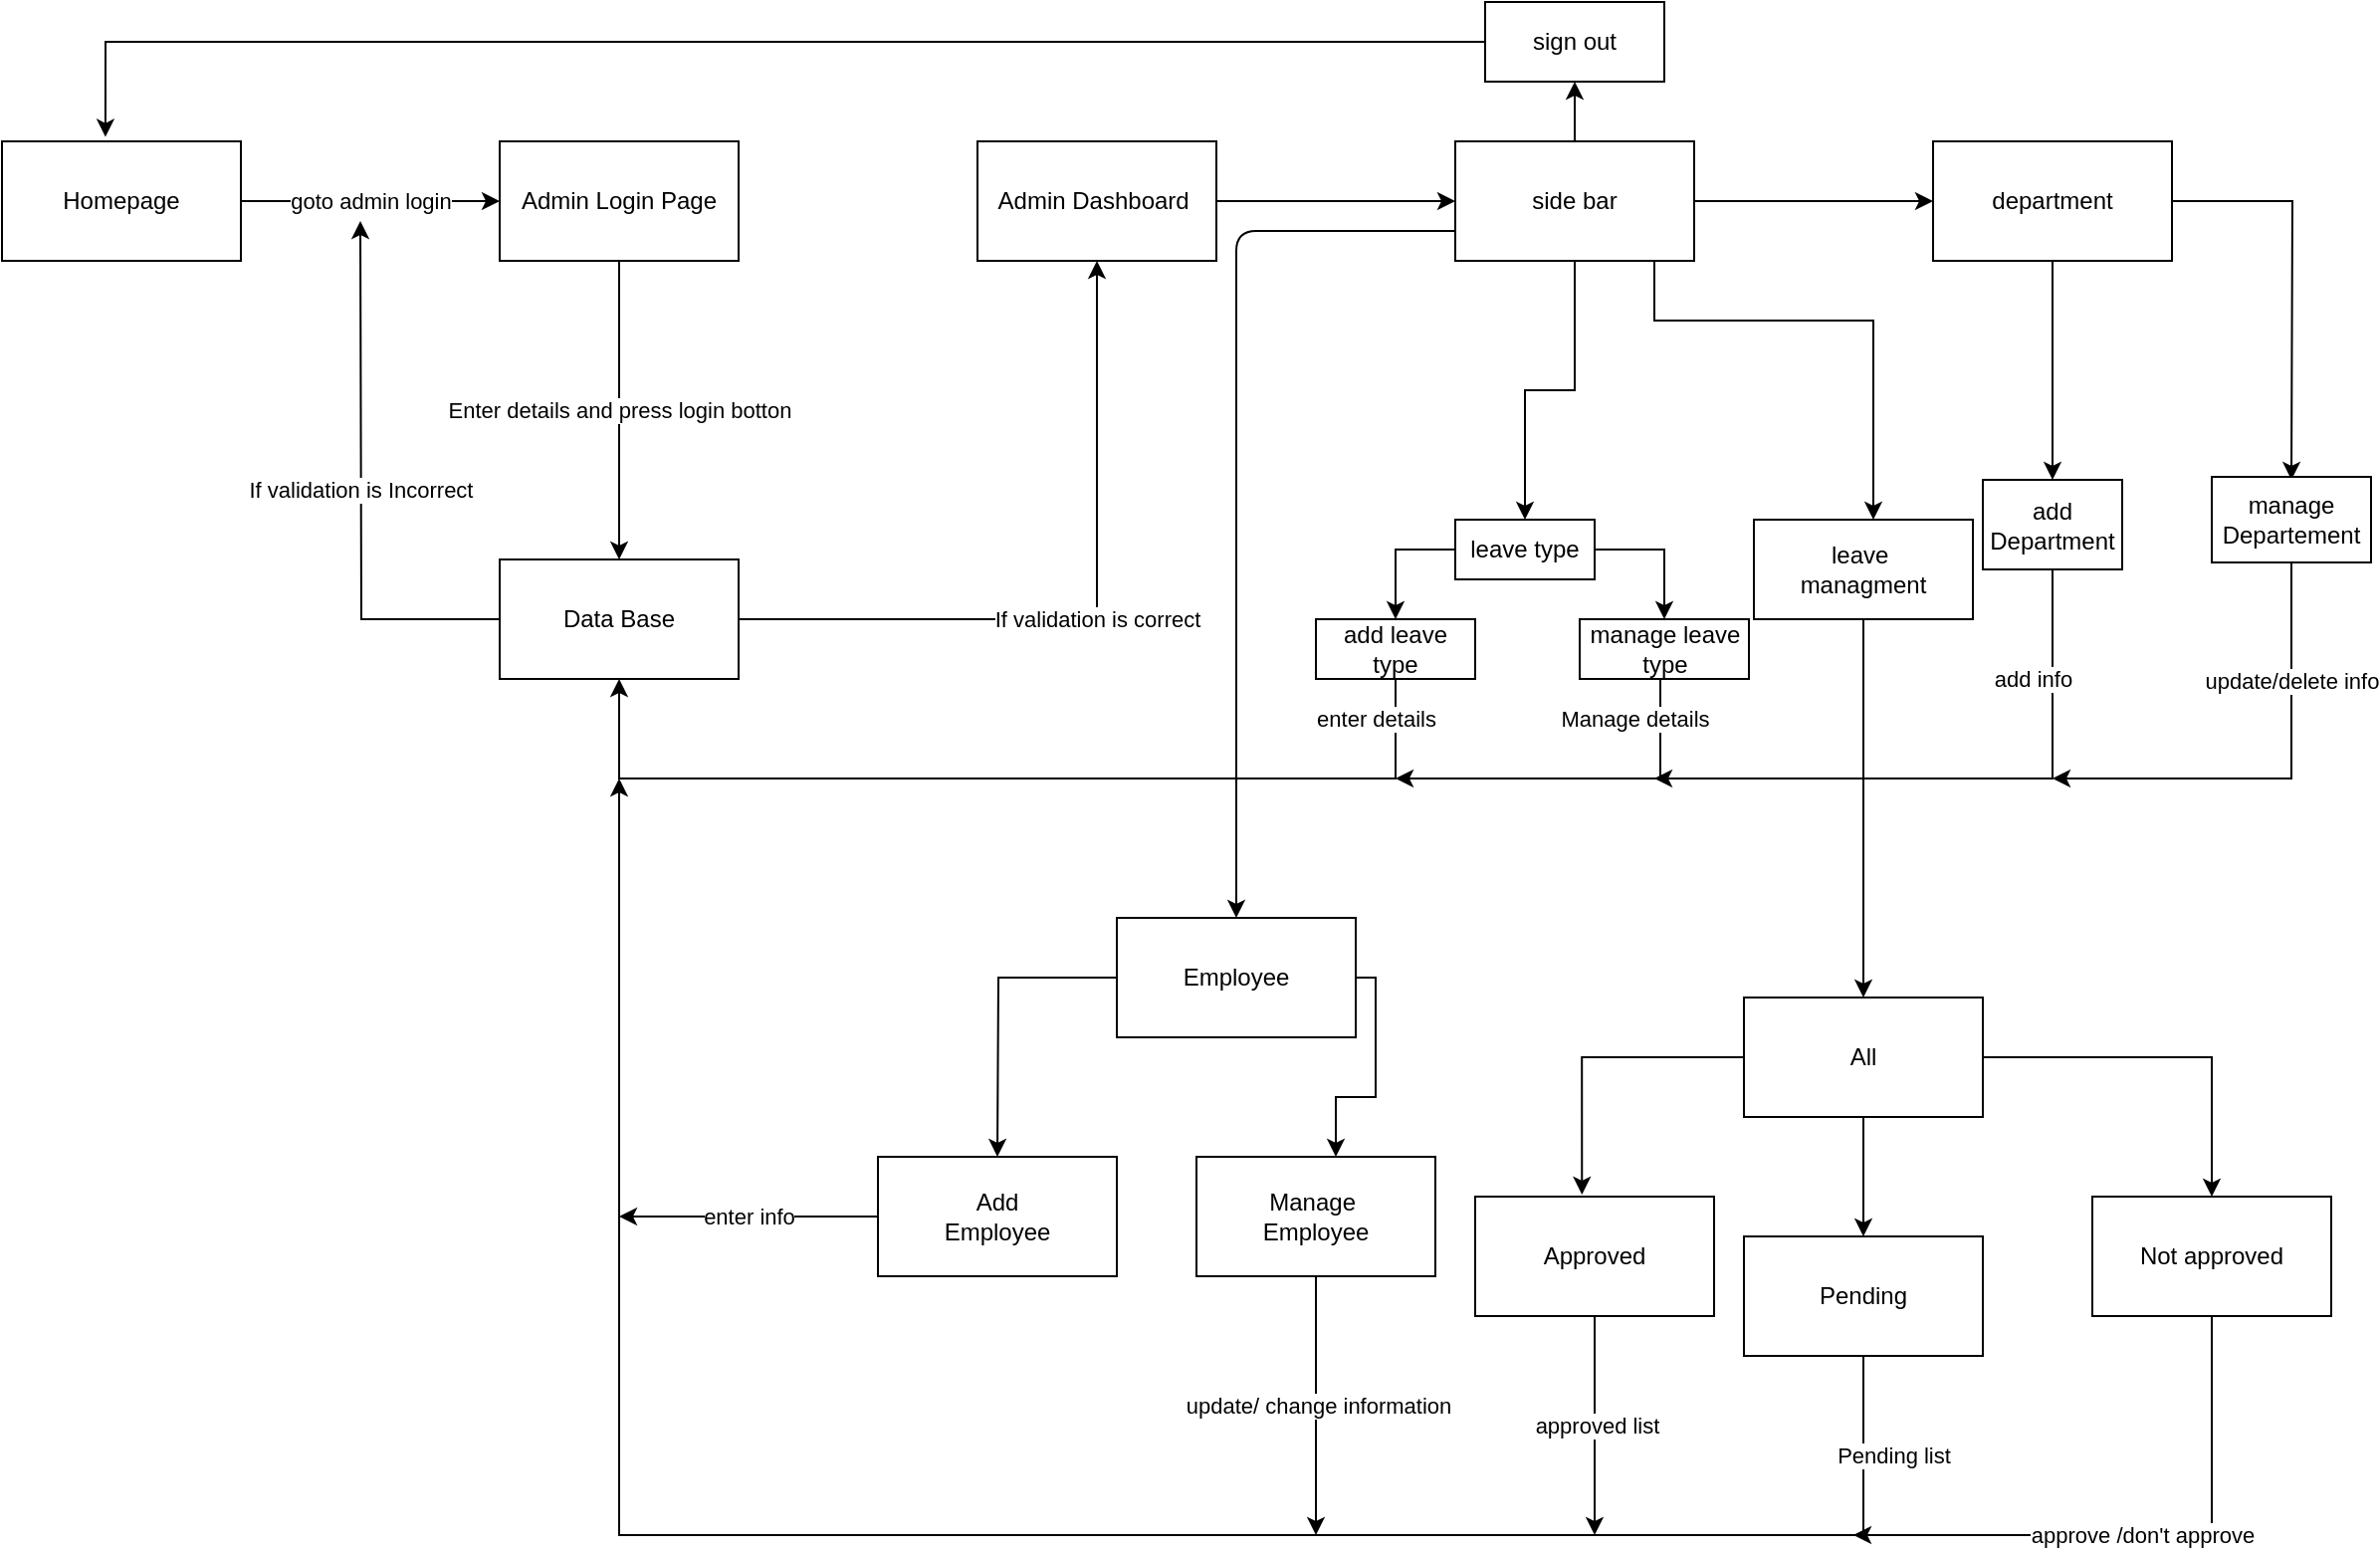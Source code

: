 <mxfile version="10.5.9" type="google"><diagram id="ts1YvLmj-sMU2wyRaQ6t" name="Page-1"><mxGraphModel dx="1010" dy="550" grid="1" gridSize="10" guides="1" tooltips="1" connect="1" arrows="1" fold="1" page="1" pageScale="1" pageWidth="850" pageHeight="1100" math="0" shadow="0"><root><mxCell id="0"/><mxCell id="1" parent="0"/><mxCell id="kFSAl0KHNYgXmqQarkSs-11" value="goto admin login" style="edgeStyle=orthogonalEdgeStyle;rounded=0;orthogonalLoop=1;jettySize=auto;html=1;entryX=0;entryY=0.5;entryDx=0;entryDy=0;" edge="1" parent="1" source="kFSAl0KHNYgXmqQarkSs-1" target="kFSAl0KHNYgXmqQarkSs-2"><mxGeometry relative="1" as="geometry"/></mxCell><mxCell id="kFSAl0KHNYgXmqQarkSs-1" value="Homepage" style="rounded=0;whiteSpace=wrap;html=1;" vertex="1" parent="1"><mxGeometry x="90" y="90" width="120" height="60" as="geometry"/></mxCell><mxCell id="kFSAl0KHNYgXmqQarkSs-12" value="Enter details and press login botton" style="edgeStyle=orthogonalEdgeStyle;rounded=0;orthogonalLoop=1;jettySize=auto;html=1;" edge="1" parent="1" source="kFSAl0KHNYgXmqQarkSs-2" target="kFSAl0KHNYgXmqQarkSs-4"><mxGeometry relative="1" as="geometry"/></mxCell><mxCell id="kFSAl0KHNYgXmqQarkSs-2" value="Admin Login Page" style="rounded=0;whiteSpace=wrap;html=1;" vertex="1" parent="1"><mxGeometry x="340" y="90" width="120" height="60" as="geometry"/></mxCell><mxCell id="kFSAl0KHNYgXmqQarkSs-15" style="edgeStyle=orthogonalEdgeStyle;rounded=0;orthogonalLoop=1;jettySize=auto;html=1;" edge="1" parent="1" source="kFSAl0KHNYgXmqQarkSs-3"><mxGeometry relative="1" as="geometry"><mxPoint x="820" y="120" as="targetPoint"/></mxGeometry></mxCell><mxCell id="kFSAl0KHNYgXmqQarkSs-3" value="Admin Dashboard&amp;nbsp;" style="rounded=0;whiteSpace=wrap;html=1;" vertex="1" parent="1"><mxGeometry x="580" y="90" width="120" height="60" as="geometry"/></mxCell><mxCell id="kFSAl0KHNYgXmqQarkSs-13" value="If validation is correct" style="edgeStyle=orthogonalEdgeStyle;rounded=0;orthogonalLoop=1;jettySize=auto;html=1;entryX=0.5;entryY=1;entryDx=0;entryDy=0;" edge="1" parent="1" source="kFSAl0KHNYgXmqQarkSs-4" target="kFSAl0KHNYgXmqQarkSs-3"><mxGeometry relative="1" as="geometry"/></mxCell><mxCell id="kFSAl0KHNYgXmqQarkSs-14" value="If validation is Incorrect" style="edgeStyle=orthogonalEdgeStyle;rounded=0;orthogonalLoop=1;jettySize=auto;html=1;" edge="1" parent="1" source="kFSAl0KHNYgXmqQarkSs-4"><mxGeometry relative="1" as="geometry"><mxPoint x="270" y="130" as="targetPoint"/></mxGeometry></mxCell><mxCell id="kFSAl0KHNYgXmqQarkSs-4" value="Data Base" style="rounded=0;whiteSpace=wrap;html=1;" vertex="1" parent="1"><mxGeometry x="340" y="300" width="120" height="60" as="geometry"/></mxCell><mxCell id="kFSAl0KHNYgXmqQarkSs-17" style="edgeStyle=orthogonalEdgeStyle;rounded=0;orthogonalLoop=1;jettySize=auto;html=1;" edge="1" parent="1" source="kFSAl0KHNYgXmqQarkSs-16"><mxGeometry relative="1" as="geometry"><mxPoint x="1060" y="120" as="targetPoint"/></mxGeometry></mxCell><mxCell id="kFSAl0KHNYgXmqQarkSs-32" style="edgeStyle=orthogonalEdgeStyle;rounded=0;orthogonalLoop=1;jettySize=auto;html=1;" edge="1" parent="1" source="kFSAl0KHNYgXmqQarkSs-16" target="kFSAl0KHNYgXmqQarkSs-23"><mxGeometry relative="1" as="geometry"><Array as="points"><mxPoint x="920" y="180"/><mxPoint x="1030" y="180"/></Array></mxGeometry></mxCell><mxCell id="kFSAl0KHNYgXmqQarkSs-16" value="side bar" style="rounded=0;whiteSpace=wrap;html=1;" vertex="1" parent="1"><mxGeometry x="820" y="90" width="120" height="60" as="geometry"/></mxCell><mxCell id="kFSAl0KHNYgXmqQarkSs-29" value="add info" style="edgeStyle=orthogonalEdgeStyle;rounded=0;orthogonalLoop=1;jettySize=auto;html=1;exitX=0.5;exitY=1;exitDx=0;exitDy=0;" edge="1" parent="1" source="kFSAl0KHNYgXmqQarkSs-55"><mxGeometry x="-0.639" y="-10" relative="1" as="geometry"><mxPoint x="920" y="410" as="targetPoint"/><mxPoint x="1120" y="340" as="sourcePoint"/><Array as="points"><mxPoint x="1120" y="410"/></Array><mxPoint as="offset"/></mxGeometry></mxCell><mxCell id="kFSAl0KHNYgXmqQarkSs-53" style="edgeStyle=orthogonalEdgeStyle;rounded=0;orthogonalLoop=1;jettySize=auto;html=1;" edge="1" parent="1" source="kFSAl0KHNYgXmqQarkSs-18"><mxGeometry relative="1" as="geometry"><mxPoint x="1240" y="260" as="targetPoint"/></mxGeometry></mxCell><mxCell id="kFSAl0KHNYgXmqQarkSs-54" style="edgeStyle=orthogonalEdgeStyle;rounded=0;orthogonalLoop=1;jettySize=auto;html=1;" edge="1" parent="1" source="kFSAl0KHNYgXmqQarkSs-18"><mxGeometry relative="1" as="geometry"><mxPoint x="1120" y="260" as="targetPoint"/></mxGeometry></mxCell><mxCell id="kFSAl0KHNYgXmqQarkSs-18" value="department" style="rounded=0;whiteSpace=wrap;html=1;" vertex="1" parent="1"><mxGeometry x="1060" y="90" width="120" height="60" as="geometry"/></mxCell><mxCell id="kFSAl0KHNYgXmqQarkSs-45" style="edgeStyle=orthogonalEdgeStyle;rounded=0;orthogonalLoop=1;jettySize=auto;html=1;entryX=0.5;entryY=0;entryDx=0;entryDy=0;" edge="1" parent="1" source="kFSAl0KHNYgXmqQarkSs-23" target="kFSAl0KHNYgXmqQarkSs-40"><mxGeometry relative="1" as="geometry"/></mxCell><mxCell id="kFSAl0KHNYgXmqQarkSs-23" value="leave&amp;nbsp;&lt;br&gt;managment&lt;br&gt;" style="rounded=0;whiteSpace=wrap;html=1;" vertex="1" parent="1"><mxGeometry x="970" y="280" width="110" height="50" as="geometry"/></mxCell><mxCell id="kFSAl0KHNYgXmqQarkSs-26" style="edgeStyle=orthogonalEdgeStyle;rounded=0;orthogonalLoop=1;jettySize=auto;html=1;entryX=0.433;entryY=-0.037;entryDx=0;entryDy=0;entryPerimeter=0;" edge="1" parent="1" source="kFSAl0KHNYgXmqQarkSs-25" target="kFSAl0KHNYgXmqQarkSs-1"><mxGeometry relative="1" as="geometry"><mxPoint x="270" y="120" as="targetPoint"/><Array as="points"><mxPoint x="142" y="40"/></Array></mxGeometry></mxCell><mxCell id="kFSAl0KHNYgXmqQarkSs-25" value="sign out" style="rounded=0;whiteSpace=wrap;html=1;" vertex="1" parent="1"><mxGeometry x="835" y="20" width="90" height="40" as="geometry"/></mxCell><mxCell id="kFSAl0KHNYgXmqQarkSs-28" value="" style="endArrow=classic;html=1;exitX=0.5;exitY=0;exitDx=0;exitDy=0;entryX=0.5;entryY=1;entryDx=0;entryDy=0;" edge="1" parent="1" source="kFSAl0KHNYgXmqQarkSs-16" target="kFSAl0KHNYgXmqQarkSs-25"><mxGeometry width="50" height="50" relative="1" as="geometry"><mxPoint x="860" y="110" as="sourcePoint"/><mxPoint x="910" y="60" as="targetPoint"/></mxGeometry></mxCell><mxCell id="kFSAl0KHNYgXmqQarkSs-34" style="edgeStyle=orthogonalEdgeStyle;rounded=0;orthogonalLoop=1;jettySize=auto;html=1;entryX=0.5;entryY=0;entryDx=0;entryDy=0;exitX=1;exitY=0.5;exitDx=0;exitDy=0;" edge="1" parent="1" source="kFSAl0KHNYgXmqQarkSs-20" target="kFSAl0KHNYgXmqQarkSs-36"><mxGeometry relative="1" as="geometry"><mxPoint x="910" y="360" as="targetPoint"/></mxGeometry></mxCell><mxCell id="kFSAl0KHNYgXmqQarkSs-69" style="edgeStyle=orthogonalEdgeStyle;rounded=0;orthogonalLoop=1;jettySize=auto;html=1;entryX=0.5;entryY=0;entryDx=0;entryDy=0;" edge="1" parent="1" source="kFSAl0KHNYgXmqQarkSs-20" target="kFSAl0KHNYgXmqQarkSs-35"><mxGeometry relative="1" as="geometry"><mxPoint x="790" y="320" as="targetPoint"/><Array as="points"><mxPoint x="790" y="295"/></Array></mxGeometry></mxCell><mxCell id="kFSAl0KHNYgXmqQarkSs-20" value="leave type" style="rounded=0;whiteSpace=wrap;html=1;" vertex="1" parent="1"><mxGeometry x="820" y="280" width="70" height="30" as="geometry"/></mxCell><mxCell id="kFSAl0KHNYgXmqQarkSs-30" style="edgeStyle=orthogonalEdgeStyle;rounded=0;orthogonalLoop=1;jettySize=auto;html=1;" edge="1" parent="1" source="kFSAl0KHNYgXmqQarkSs-16" target="kFSAl0KHNYgXmqQarkSs-20"><mxGeometry relative="1" as="geometry"><mxPoint x="880" y="350" as="targetPoint"/><mxPoint x="880" y="150" as="sourcePoint"/></mxGeometry></mxCell><mxCell id="kFSAl0KHNYgXmqQarkSs-37" value="enter details" style="edgeStyle=orthogonalEdgeStyle;rounded=0;orthogonalLoop=1;jettySize=auto;html=1;entryX=0.5;entryY=1;entryDx=0;entryDy=0;exitX=0.5;exitY=1;exitDx=0;exitDy=0;" edge="1" parent="1" source="kFSAl0KHNYgXmqQarkSs-35" target="kFSAl0KHNYgXmqQarkSs-4"><mxGeometry x="-0.918" y="-10" relative="1" as="geometry"><mxPoint x="790" y="410" as="sourcePoint"/><Array as="points"><mxPoint x="790" y="410"/><mxPoint x="400" y="410"/></Array><mxPoint as="offset"/></mxGeometry></mxCell><mxCell id="kFSAl0KHNYgXmqQarkSs-35" value="add leave type" style="rounded=0;whiteSpace=wrap;html=1;" vertex="1" parent="1"><mxGeometry x="750" y="330" width="80" height="30" as="geometry"/></mxCell><mxCell id="kFSAl0KHNYgXmqQarkSs-38" value="Manage details" style="edgeStyle=orthogonalEdgeStyle;rounded=0;orthogonalLoop=1;jettySize=auto;html=1;" edge="1" parent="1" source="kFSAl0KHNYgXmqQarkSs-36"><mxGeometry x="-0.781" y="-13" relative="1" as="geometry"><mxPoint x="790" y="410" as="targetPoint"/><Array as="points"><mxPoint x="923" y="410"/></Array><mxPoint as="offset"/></mxGeometry></mxCell><mxCell id="kFSAl0KHNYgXmqQarkSs-36" value="manage leave type" style="rounded=0;whiteSpace=wrap;html=1;" vertex="1" parent="1"><mxGeometry x="882.5" y="330" width="85" height="30" as="geometry"/></mxCell><mxCell id="kFSAl0KHNYgXmqQarkSs-46" style="edgeStyle=orthogonalEdgeStyle;rounded=0;orthogonalLoop=1;jettySize=auto;html=1;entryX=0.447;entryY=-0.017;entryDx=0;entryDy=0;entryPerimeter=0;" edge="1" parent="1" source="kFSAl0KHNYgXmqQarkSs-40" target="kFSAl0KHNYgXmqQarkSs-41"><mxGeometry relative="1" as="geometry"/></mxCell><mxCell id="kFSAl0KHNYgXmqQarkSs-47" style="edgeStyle=orthogonalEdgeStyle;rounded=0;orthogonalLoop=1;jettySize=auto;html=1;entryX=0.5;entryY=0;entryDx=0;entryDy=0;" edge="1" parent="1" source="kFSAl0KHNYgXmqQarkSs-40" target="kFSAl0KHNYgXmqQarkSs-42"><mxGeometry relative="1" as="geometry"/></mxCell><mxCell id="kFSAl0KHNYgXmqQarkSs-66" style="edgeStyle=orthogonalEdgeStyle;rounded=0;orthogonalLoop=1;jettySize=auto;html=1;" edge="1" parent="1" source="kFSAl0KHNYgXmqQarkSs-40" target="kFSAl0KHNYgXmqQarkSs-49"><mxGeometry relative="1" as="geometry"/></mxCell><mxCell id="kFSAl0KHNYgXmqQarkSs-40" value="All" style="rounded=0;whiteSpace=wrap;html=1;" vertex="1" parent="1"><mxGeometry x="965" y="520" width="120" height="60" as="geometry"/></mxCell><mxCell id="kFSAl0KHNYgXmqQarkSs-51" value="approved list" style="edgeStyle=orthogonalEdgeStyle;rounded=0;orthogonalLoop=1;jettySize=auto;html=1;" edge="1" parent="1" source="kFSAl0KHNYgXmqQarkSs-41"><mxGeometry relative="1" as="geometry"><mxPoint x="890" y="790" as="targetPoint"/></mxGeometry></mxCell><mxCell id="kFSAl0KHNYgXmqQarkSs-41" value="Approved" style="rounded=0;whiteSpace=wrap;html=1;" vertex="1" parent="1"><mxGeometry x="830" y="620" width="120" height="60" as="geometry"/></mxCell><mxCell id="kFSAl0KHNYgXmqQarkSs-52" value="approve /don't approve" style="edgeStyle=orthogonalEdgeStyle;rounded=0;orthogonalLoop=1;jettySize=auto;html=1;" edge="1" parent="1" source="kFSAl0KHNYgXmqQarkSs-42"><mxGeometry relative="1" as="geometry"><mxPoint x="1020" y="790" as="targetPoint"/><Array as="points"><mxPoint x="1200" y="790"/></Array></mxGeometry></mxCell><mxCell id="kFSAl0KHNYgXmqQarkSs-42" value="Not approved" style="rounded=0;whiteSpace=wrap;html=1;" vertex="1" parent="1"><mxGeometry x="1140" y="620" width="120" height="60" as="geometry"/></mxCell><mxCell id="kFSAl0KHNYgXmqQarkSs-50" value="Pending list" style="edgeStyle=orthogonalEdgeStyle;rounded=0;orthogonalLoop=1;jettySize=auto;html=1;" edge="1" parent="1" source="kFSAl0KHNYgXmqQarkSs-49"><mxGeometry x="-0.909" y="15" relative="1" as="geometry"><mxPoint x="400" y="410" as="targetPoint"/><Array as="points"><mxPoint x="1025" y="790"/><mxPoint x="400" y="790"/></Array><mxPoint as="offset"/></mxGeometry></mxCell><mxCell id="kFSAl0KHNYgXmqQarkSs-49" value="Pending" style="rounded=0;whiteSpace=wrap;html=1;" vertex="1" parent="1"><mxGeometry x="965" y="640" width="120" height="60" as="geometry"/></mxCell><mxCell id="kFSAl0KHNYgXmqQarkSs-55" value="add&lt;br&gt;Department&lt;br&gt;" style="rounded=0;whiteSpace=wrap;html=1;" vertex="1" parent="1"><mxGeometry x="1085" y="260" width="70" height="45" as="geometry"/></mxCell><mxCell id="kFSAl0KHNYgXmqQarkSs-57" value="update/delete info" style="edgeStyle=orthogonalEdgeStyle;rounded=0;orthogonalLoop=1;jettySize=auto;html=1;" edge="1" parent="1" source="kFSAl0KHNYgXmqQarkSs-56"><mxGeometry x="-0.488" relative="1" as="geometry"><mxPoint x="1120" y="410" as="targetPoint"/><Array as="points"><mxPoint x="1240" y="410"/></Array><mxPoint y="1" as="offset"/></mxGeometry></mxCell><mxCell id="kFSAl0KHNYgXmqQarkSs-56" value="manage&lt;br&gt;Departement&lt;br&gt;" style="rounded=0;whiteSpace=wrap;html=1;" vertex="1" parent="1"><mxGeometry x="1200" y="258.5" width="80" height="43" as="geometry"/></mxCell><mxCell id="kFSAl0KHNYgXmqQarkSs-60" style="edgeStyle=orthogonalEdgeStyle;rounded=0;orthogonalLoop=1;jettySize=auto;html=1;" edge="1" parent="1" source="kFSAl0KHNYgXmqQarkSs-58"><mxGeometry relative="1" as="geometry"><mxPoint x="590" y="600" as="targetPoint"/></mxGeometry></mxCell><mxCell id="kFSAl0KHNYgXmqQarkSs-63" value="" style="edgeStyle=orthogonalEdgeStyle;rounded=0;orthogonalLoop=1;jettySize=auto;html=1;" edge="1" parent="1" source="kFSAl0KHNYgXmqQarkSs-58" target="kFSAl0KHNYgXmqQarkSs-62"><mxGeometry relative="1" as="geometry"><Array as="points"><mxPoint x="780" y="510"/><mxPoint x="780" y="570"/><mxPoint x="760" y="570"/></Array></mxGeometry></mxCell><mxCell id="kFSAl0KHNYgXmqQarkSs-58" value="Employee" style="rounded=0;whiteSpace=wrap;html=1;" vertex="1" parent="1"><mxGeometry x="650" y="480" width="120" height="60" as="geometry"/></mxCell><mxCell id="kFSAl0KHNYgXmqQarkSs-65" value="update/ change information" style="edgeStyle=orthogonalEdgeStyle;rounded=0;orthogonalLoop=1;jettySize=auto;html=1;" edge="1" parent="1" source="kFSAl0KHNYgXmqQarkSs-62"><mxGeometry relative="1" as="geometry"><mxPoint x="750" y="790" as="targetPoint"/></mxGeometry></mxCell><mxCell id="kFSAl0KHNYgXmqQarkSs-62" value="Manage&amp;nbsp;&lt;br&gt;Employee&lt;br&gt;" style="rounded=0;whiteSpace=wrap;html=1;" vertex="1" parent="1"><mxGeometry x="690" y="600" width="120" height="60" as="geometry"/></mxCell><mxCell id="kFSAl0KHNYgXmqQarkSs-59" value="" style="endArrow=classic;html=1;exitX=0;exitY=0.75;exitDx=0;exitDy=0;entryX=0.5;entryY=0;entryDx=0;entryDy=0;" edge="1" parent="1" source="kFSAl0KHNYgXmqQarkSs-16" target="kFSAl0KHNYgXmqQarkSs-58"><mxGeometry width="50" height="50" relative="1" as="geometry"><mxPoint x="540" y="560" as="sourcePoint"/><mxPoint x="590" y="510" as="targetPoint"/><Array as="points"><mxPoint x="710" y="135"/></Array></mxGeometry></mxCell><mxCell id="kFSAl0KHNYgXmqQarkSs-64" value="enter info" style="edgeStyle=orthogonalEdgeStyle;rounded=0;orthogonalLoop=1;jettySize=auto;html=1;" edge="1" parent="1" source="kFSAl0KHNYgXmqQarkSs-61"><mxGeometry relative="1" as="geometry"><mxPoint x="400" y="630" as="targetPoint"/></mxGeometry></mxCell><mxCell id="kFSAl0KHNYgXmqQarkSs-61" value="Add&lt;br&gt;Employee&lt;br&gt;" style="rounded=0;whiteSpace=wrap;html=1;" vertex="1" parent="1"><mxGeometry x="530" y="600" width="120" height="60" as="geometry"/></mxCell></root></mxGraphModel></diagram></mxfile>